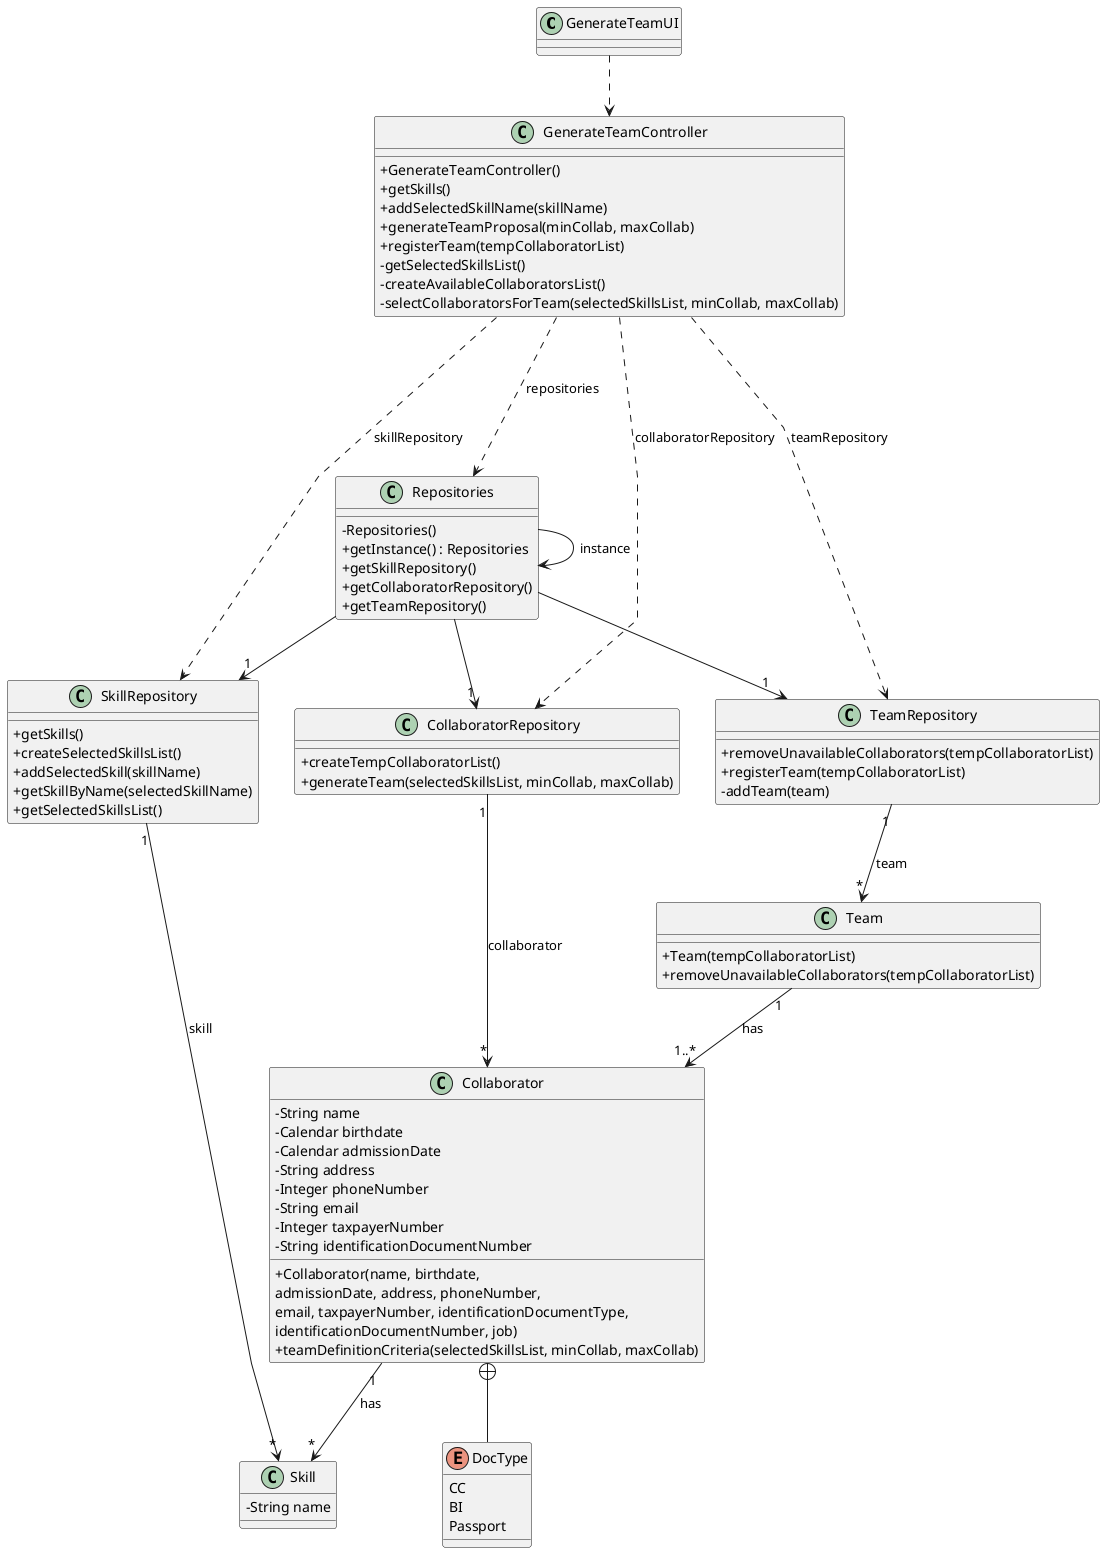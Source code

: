 @startuml
'skinparam monochrome true
skinparam packageStyle rectangle
skinparam shadowing false
skinparam linetype polyline
'skinparam linetype orto

skinparam classAttributeIconSize 0

'left to right direction

class GenerateTeamUI
{

}

class GenerateTeamController
{
    + GenerateTeamController()
    + getSkills()
    + addSelectedSkillName(skillName)
    + generateTeamProposal(minCollab, maxCollab)
    + registerTeam(tempCollaboratorList)
    - getSelectedSkillsList()
    - createAvailableCollaboratorsList()
    - selectCollaboratorsForTeam(selectedSkillsList, minCollab, maxCollab)
}
'###############################################
'Confirmar o pq do construtor ter os repositórios no exemplo
'###############################################

class Repositories
{
    - Repositories()
    + getInstance() : Repositories
    + getSkillRepository()
    + getCollaboratorRepository()
    + getTeamRepository()
}



class SkillRepository
{
    + getSkills()
    + createSelectedSkillsList()
    + addSelectedSkill(skillName)
    + getSkillByName(selectedSkillName)
    + getSelectedSkillsList()
}

class CollaboratorRepository
{
    + createTempCollaboratorList()
    + generateTeam(selectedSkillsList, minCollab, maxCollab)
}

class TeamRepository
{
    + removeUnavailableCollaborators(tempCollaboratorList)
    + registerTeam(tempCollaboratorList)
    - addTeam(team)
}

class Collaborator
{
    - String name
    - Calendar birthdate
    - Calendar admissionDate
    - String address
    - Integer phoneNumber
    - String email
    - Integer taxpayerNumber
    - String identificationDocumentNumber
    + Collaborator(name, birthdate,\nadmissionDate, address, phoneNumber,\nemail, taxpayerNumber, identificationDocumentType,\nidentificationDocumentNumber, job)
    + teamDefinitionCriteria(selectedSkillsList, minCollab, maxCollab)
}

enum DocType
{
    CC
    BI
    Passport
}

class Skill
{
    - String name
}

class Team
{
    + Team(tempCollaboratorList)
    + removeUnavailableCollaborators(tempCollaboratorList)
}

Repositories -> Repositories : instance

GenerateTeamUI ..> GenerateTeamController

GenerateTeamController ...> Repositories : repositories

GenerateTeamController ...> CollaboratorRepository : collaboratorRepository
GenerateTeamController ...> SkillRepository : skillRepository
GenerateTeamController ...> TeamRepository : teamRepository

Repositories --> "1" SkillRepository
Repositories --> "1" CollaboratorRepository
Repositories --> "1" TeamRepository

SkillRepository "1" --> "*" Skill: skill
CollaboratorRepository "1" --> "*" Collaborator : collaborator
TeamRepository "1" --> "*" Team: team

Collaborator "1" --> "*" Skill: has
Team "1" --> "1..*" Collaborator: has

Collaborator +-- DocType

@enduml